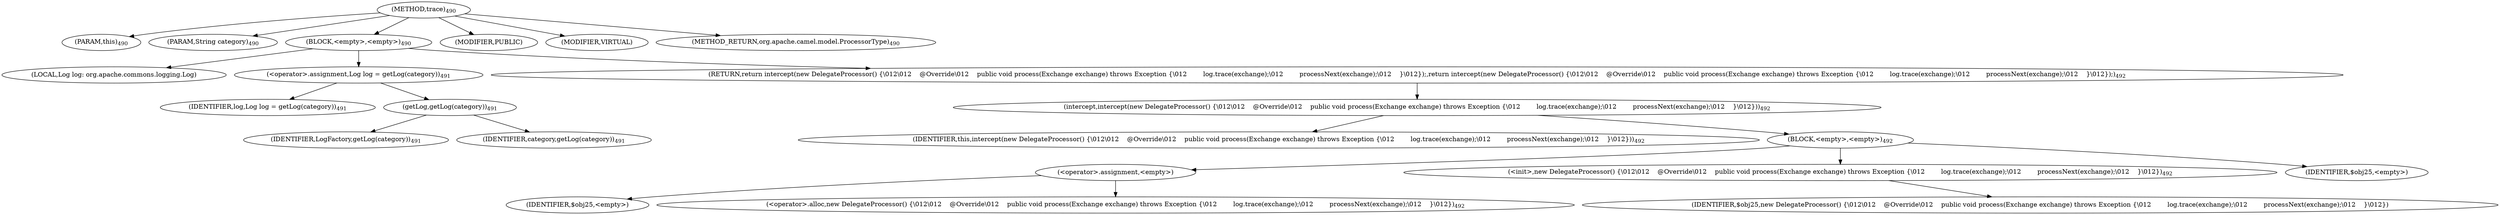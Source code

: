 digraph "trace" {  
"1022" [label = <(METHOD,trace)<SUB>490</SUB>> ]
"122" [label = <(PARAM,this)<SUB>490</SUB>> ]
"1023" [label = <(PARAM,String category)<SUB>490</SUB>> ]
"1024" [label = <(BLOCK,&lt;empty&gt;,&lt;empty&gt;)<SUB>490</SUB>> ]
"1025" [label = <(LOCAL,Log log: org.apache.commons.logging.Log)> ]
"1026" [label = <(&lt;operator&gt;.assignment,Log log = getLog(category))<SUB>491</SUB>> ]
"1027" [label = <(IDENTIFIER,log,Log log = getLog(category))<SUB>491</SUB>> ]
"1028" [label = <(getLog,getLog(category))<SUB>491</SUB>> ]
"1029" [label = <(IDENTIFIER,LogFactory,getLog(category))<SUB>491</SUB>> ]
"1030" [label = <(IDENTIFIER,category,getLog(category))<SUB>491</SUB>> ]
"1031" [label = <(RETURN,return intercept(new DelegateProcessor() {\012\012    @Override\012    public void process(Exchange exchange) throws Exception {\012        log.trace(exchange);\012        processNext(exchange);\012    }\012});,return intercept(new DelegateProcessor() {\012\012    @Override\012    public void process(Exchange exchange) throws Exception {\012        log.trace(exchange);\012        processNext(exchange);\012    }\012});)<SUB>492</SUB>> ]
"1032" [label = <(intercept,intercept(new DelegateProcessor() {\012\012    @Override\012    public void process(Exchange exchange) throws Exception {\012        log.trace(exchange);\012        processNext(exchange);\012    }\012}))<SUB>492</SUB>> ]
"121" [label = <(IDENTIFIER,this,intercept(new DelegateProcessor() {\012\012    @Override\012    public void process(Exchange exchange) throws Exception {\012        log.trace(exchange);\012        processNext(exchange);\012    }\012}))<SUB>492</SUB>> ]
"1033" [label = <(BLOCK,&lt;empty&gt;,&lt;empty&gt;)<SUB>492</SUB>> ]
"1034" [label = <(&lt;operator&gt;.assignment,&lt;empty&gt;)> ]
"1035" [label = <(IDENTIFIER,$obj25,&lt;empty&gt;)> ]
"1036" [label = <(&lt;operator&gt;.alloc,new DelegateProcessor() {\012\012    @Override\012    public void process(Exchange exchange) throws Exception {\012        log.trace(exchange);\012        processNext(exchange);\012    }\012})<SUB>492</SUB>> ]
"1037" [label = <(&lt;init&gt;,new DelegateProcessor() {\012\012    @Override\012    public void process(Exchange exchange) throws Exception {\012        log.trace(exchange);\012        processNext(exchange);\012    }\012})<SUB>492</SUB>> ]
"1038" [label = <(IDENTIFIER,$obj25,new DelegateProcessor() {\012\012    @Override\012    public void process(Exchange exchange) throws Exception {\012        log.trace(exchange);\012        processNext(exchange);\012    }\012})> ]
"1039" [label = <(IDENTIFIER,$obj25,&lt;empty&gt;)> ]
"1040" [label = <(MODIFIER,PUBLIC)> ]
"1041" [label = <(MODIFIER,VIRTUAL)> ]
"1042" [label = <(METHOD_RETURN,org.apache.camel.model.ProcessorType)<SUB>490</SUB>> ]
  "1022" -> "122" 
  "1022" -> "1023" 
  "1022" -> "1024" 
  "1022" -> "1040" 
  "1022" -> "1041" 
  "1022" -> "1042" 
  "1024" -> "1025" 
  "1024" -> "1026" 
  "1024" -> "1031" 
  "1026" -> "1027" 
  "1026" -> "1028" 
  "1028" -> "1029" 
  "1028" -> "1030" 
  "1031" -> "1032" 
  "1032" -> "121" 
  "1032" -> "1033" 
  "1033" -> "1034" 
  "1033" -> "1037" 
  "1033" -> "1039" 
  "1034" -> "1035" 
  "1034" -> "1036" 
  "1037" -> "1038" 
}
